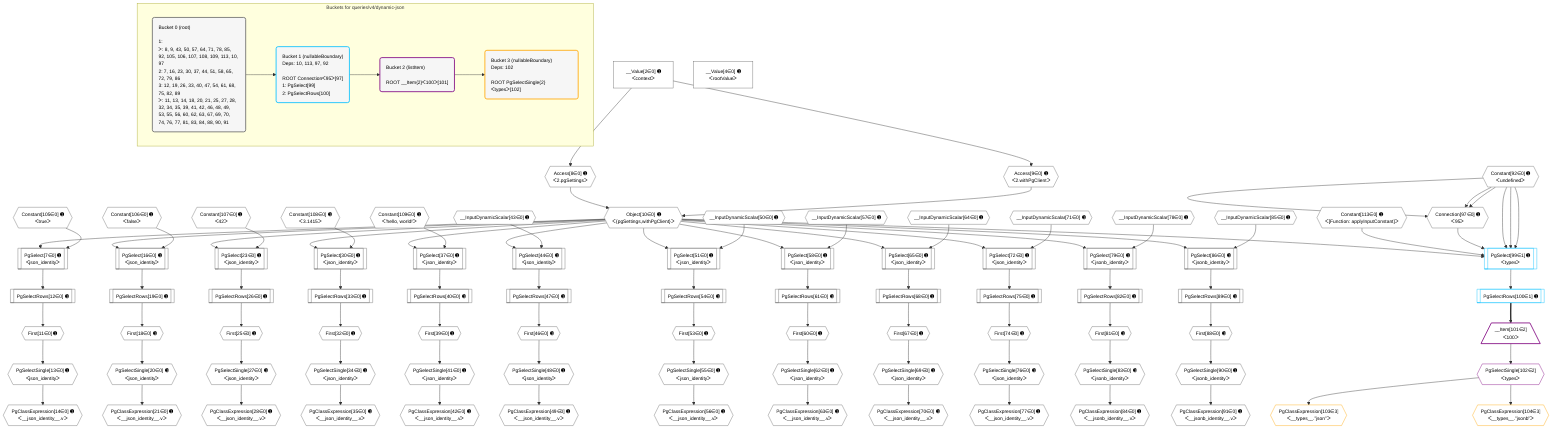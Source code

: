 %%{init: {'themeVariables': { 'fontSize': '12px'}}}%%
graph TD
    classDef path fill:#eee,stroke:#000,color:#000
    classDef plan fill:#fff,stroke-width:1px,color:#000
    classDef itemplan fill:#fff,stroke-width:2px,color:#000
    classDef unbatchedplan fill:#dff,stroke-width:1px,color:#000
    classDef sideeffectplan fill:#fcc,stroke-width:2px,color:#000
    classDef bucket fill:#f6f6f6,color:#000,stroke-width:2px,text-align:left


    %% plan dependencies
    Connection97{{"Connection[97∈0] ➊<br />ᐸ95ᐳ"}}:::plan
    Constant92{{"Constant[92∈0] ➊<br />ᐸundefinedᐳ"}}:::plan
    Constant92 & Constant92 & Constant92 --> Connection97
    PgSelect7[["PgSelect[7∈0] ➊<br />ᐸjson_identityᐳ"]]:::plan
    Object10{{"Object[10∈0] ➊<br />ᐸ{pgSettings,withPgClient}ᐳ"}}:::plan
    Constant105{{"Constant[105∈0] ➊<br />ᐸtrueᐳ"}}:::plan
    Object10 & Constant105 --> PgSelect7
    Access8{{"Access[8∈0] ➊<br />ᐸ2.pgSettingsᐳ"}}:::plan
    Access9{{"Access[9∈0] ➊<br />ᐸ2.withPgClientᐳ"}}:::plan
    Access8 & Access9 --> Object10
    PgSelect16[["PgSelect[16∈0] ➊<br />ᐸjson_identityᐳ"]]:::plan
    Constant106{{"Constant[106∈0] ➊<br />ᐸfalseᐳ"}}:::plan
    Object10 & Constant106 --> PgSelect16
    PgSelect23[["PgSelect[23∈0] ➊<br />ᐸjson_identityᐳ"]]:::plan
    Constant107{{"Constant[107∈0] ➊<br />ᐸ42ᐳ"}}:::plan
    Object10 & Constant107 --> PgSelect23
    PgSelect30[["PgSelect[30∈0] ➊<br />ᐸjson_identityᐳ"]]:::plan
    Constant108{{"Constant[108∈0] ➊<br />ᐸ3.1415ᐳ"}}:::plan
    Object10 & Constant108 --> PgSelect30
    PgSelect37[["PgSelect[37∈0] ➊<br />ᐸjson_identityᐳ"]]:::plan
    Constant109{{"Constant[109∈0] ➊<br />ᐸ'hello, world!'ᐳ"}}:::plan
    Object10 & Constant109 --> PgSelect37
    PgSelect44[["PgSelect[44∈0] ➊<br />ᐸjson_identityᐳ"]]:::plan
    __InputDynamicScalar43{{"__InputDynamicScalar[43∈0] ➊"}}:::plan
    Object10 & __InputDynamicScalar43 --> PgSelect44
    PgSelect51[["PgSelect[51∈0] ➊<br />ᐸjson_identityᐳ"]]:::plan
    __InputDynamicScalar50{{"__InputDynamicScalar[50∈0] ➊"}}:::plan
    Object10 & __InputDynamicScalar50 --> PgSelect51
    PgSelect58[["PgSelect[58∈0] ➊<br />ᐸjson_identityᐳ"]]:::plan
    __InputDynamicScalar57{{"__InputDynamicScalar[57∈0] ➊"}}:::plan
    Object10 & __InputDynamicScalar57 --> PgSelect58
    PgSelect65[["PgSelect[65∈0] ➊<br />ᐸjson_identityᐳ"]]:::plan
    __InputDynamicScalar64{{"__InputDynamicScalar[64∈0] ➊"}}:::plan
    Object10 & __InputDynamicScalar64 --> PgSelect65
    PgSelect72[["PgSelect[72∈0] ➊<br />ᐸjson_identityᐳ"]]:::plan
    __InputDynamicScalar71{{"__InputDynamicScalar[71∈0] ➊"}}:::plan
    Object10 & __InputDynamicScalar71 --> PgSelect72
    PgSelect79[["PgSelect[79∈0] ➊<br />ᐸjsonb_identityᐳ"]]:::plan
    __InputDynamicScalar78{{"__InputDynamicScalar[78∈0] ➊"}}:::plan
    Object10 & __InputDynamicScalar78 --> PgSelect79
    PgSelect86[["PgSelect[86∈0] ➊<br />ᐸjsonb_identityᐳ"]]:::plan
    __InputDynamicScalar85{{"__InputDynamicScalar[85∈0] ➊"}}:::plan
    Object10 & __InputDynamicScalar85 --> PgSelect86
    __Value2["__Value[2∈0] ➊<br />ᐸcontextᐳ"]:::plan
    __Value2 --> Access8
    __Value2 --> Access9
    First11{{"First[11∈0] ➊"}}:::plan
    PgSelectRows12[["PgSelectRows[12∈0] ➊"]]:::plan
    PgSelectRows12 --> First11
    PgSelect7 --> PgSelectRows12
    PgSelectSingle13{{"PgSelectSingle[13∈0] ➊<br />ᐸjson_identityᐳ"}}:::plan
    First11 --> PgSelectSingle13
    PgClassExpression14{{"PgClassExpression[14∈0] ➊<br />ᐸ__json_identity__.vᐳ"}}:::plan
    PgSelectSingle13 --> PgClassExpression14
    First18{{"First[18∈0] ➊"}}:::plan
    PgSelectRows19[["PgSelectRows[19∈0] ➊"]]:::plan
    PgSelectRows19 --> First18
    PgSelect16 --> PgSelectRows19
    PgSelectSingle20{{"PgSelectSingle[20∈0] ➊<br />ᐸjson_identityᐳ"}}:::plan
    First18 --> PgSelectSingle20
    PgClassExpression21{{"PgClassExpression[21∈0] ➊<br />ᐸ__json_identity__.vᐳ"}}:::plan
    PgSelectSingle20 --> PgClassExpression21
    First25{{"First[25∈0] ➊"}}:::plan
    PgSelectRows26[["PgSelectRows[26∈0] ➊"]]:::plan
    PgSelectRows26 --> First25
    PgSelect23 --> PgSelectRows26
    PgSelectSingle27{{"PgSelectSingle[27∈0] ➊<br />ᐸjson_identityᐳ"}}:::plan
    First25 --> PgSelectSingle27
    PgClassExpression28{{"PgClassExpression[28∈0] ➊<br />ᐸ__json_identity__.vᐳ"}}:::plan
    PgSelectSingle27 --> PgClassExpression28
    First32{{"First[32∈0] ➊"}}:::plan
    PgSelectRows33[["PgSelectRows[33∈0] ➊"]]:::plan
    PgSelectRows33 --> First32
    PgSelect30 --> PgSelectRows33
    PgSelectSingle34{{"PgSelectSingle[34∈0] ➊<br />ᐸjson_identityᐳ"}}:::plan
    First32 --> PgSelectSingle34
    PgClassExpression35{{"PgClassExpression[35∈0] ➊<br />ᐸ__json_identity__.vᐳ"}}:::plan
    PgSelectSingle34 --> PgClassExpression35
    First39{{"First[39∈0] ➊"}}:::plan
    PgSelectRows40[["PgSelectRows[40∈0] ➊"]]:::plan
    PgSelectRows40 --> First39
    PgSelect37 --> PgSelectRows40
    PgSelectSingle41{{"PgSelectSingle[41∈0] ➊<br />ᐸjson_identityᐳ"}}:::plan
    First39 --> PgSelectSingle41
    PgClassExpression42{{"PgClassExpression[42∈0] ➊<br />ᐸ__json_identity__.vᐳ"}}:::plan
    PgSelectSingle41 --> PgClassExpression42
    First46{{"First[46∈0] ➊"}}:::plan
    PgSelectRows47[["PgSelectRows[47∈0] ➊"]]:::plan
    PgSelectRows47 --> First46
    PgSelect44 --> PgSelectRows47
    PgSelectSingle48{{"PgSelectSingle[48∈0] ➊<br />ᐸjson_identityᐳ"}}:::plan
    First46 --> PgSelectSingle48
    PgClassExpression49{{"PgClassExpression[49∈0] ➊<br />ᐸ__json_identity__.vᐳ"}}:::plan
    PgSelectSingle48 --> PgClassExpression49
    First53{{"First[53∈0] ➊"}}:::plan
    PgSelectRows54[["PgSelectRows[54∈0] ➊"]]:::plan
    PgSelectRows54 --> First53
    PgSelect51 --> PgSelectRows54
    PgSelectSingle55{{"PgSelectSingle[55∈0] ➊<br />ᐸjson_identityᐳ"}}:::plan
    First53 --> PgSelectSingle55
    PgClassExpression56{{"PgClassExpression[56∈0] ➊<br />ᐸ__json_identity__.vᐳ"}}:::plan
    PgSelectSingle55 --> PgClassExpression56
    First60{{"First[60∈0] ➊"}}:::plan
    PgSelectRows61[["PgSelectRows[61∈0] ➊"]]:::plan
    PgSelectRows61 --> First60
    PgSelect58 --> PgSelectRows61
    PgSelectSingle62{{"PgSelectSingle[62∈0] ➊<br />ᐸjson_identityᐳ"}}:::plan
    First60 --> PgSelectSingle62
    PgClassExpression63{{"PgClassExpression[63∈0] ➊<br />ᐸ__json_identity__.vᐳ"}}:::plan
    PgSelectSingle62 --> PgClassExpression63
    First67{{"First[67∈0] ➊"}}:::plan
    PgSelectRows68[["PgSelectRows[68∈0] ➊"]]:::plan
    PgSelectRows68 --> First67
    PgSelect65 --> PgSelectRows68
    PgSelectSingle69{{"PgSelectSingle[69∈0] ➊<br />ᐸjson_identityᐳ"}}:::plan
    First67 --> PgSelectSingle69
    PgClassExpression70{{"PgClassExpression[70∈0] ➊<br />ᐸ__json_identity__.vᐳ"}}:::plan
    PgSelectSingle69 --> PgClassExpression70
    First74{{"First[74∈0] ➊"}}:::plan
    PgSelectRows75[["PgSelectRows[75∈0] ➊"]]:::plan
    PgSelectRows75 --> First74
    PgSelect72 --> PgSelectRows75
    PgSelectSingle76{{"PgSelectSingle[76∈0] ➊<br />ᐸjson_identityᐳ"}}:::plan
    First74 --> PgSelectSingle76
    PgClassExpression77{{"PgClassExpression[77∈0] ➊<br />ᐸ__json_identity__.vᐳ"}}:::plan
    PgSelectSingle76 --> PgClassExpression77
    First81{{"First[81∈0] ➊"}}:::plan
    PgSelectRows82[["PgSelectRows[82∈0] ➊"]]:::plan
    PgSelectRows82 --> First81
    PgSelect79 --> PgSelectRows82
    PgSelectSingle83{{"PgSelectSingle[83∈0] ➊<br />ᐸjsonb_identityᐳ"}}:::plan
    First81 --> PgSelectSingle83
    PgClassExpression84{{"PgClassExpression[84∈0] ➊<br />ᐸ__jsonb_identity__.vᐳ"}}:::plan
    PgSelectSingle83 --> PgClassExpression84
    First88{{"First[88∈0] ➊"}}:::plan
    PgSelectRows89[["PgSelectRows[89∈0] ➊"]]:::plan
    PgSelectRows89 --> First88
    PgSelect86 --> PgSelectRows89
    PgSelectSingle90{{"PgSelectSingle[90∈0] ➊<br />ᐸjsonb_identityᐳ"}}:::plan
    First88 --> PgSelectSingle90
    PgClassExpression91{{"PgClassExpression[91∈0] ➊<br />ᐸ__jsonb_identity__.vᐳ"}}:::plan
    PgSelectSingle90 --> PgClassExpression91
    __Value4["__Value[4∈0] ➊<br />ᐸrootValueᐳ"]:::plan
    Constant113{{"Constant[113∈0] ➊<br />ᐸ[Function: applyInputConstant]ᐳ"}}:::plan
    PgSelect99[["PgSelect[99∈1] ➊<br />ᐸtypesᐳ"]]:::plan
    Object10 & Constant113 & Connection97 & Constant92 & Constant92 & Constant92 --> PgSelect99
    PgSelectRows100[["PgSelectRows[100∈1] ➊"]]:::plan
    PgSelect99 --> PgSelectRows100
    __Item101[/"__Item[101∈2]<br />ᐸ100ᐳ"\]:::itemplan
    PgSelectRows100 ==> __Item101
    PgSelectSingle102{{"PgSelectSingle[102∈2]<br />ᐸtypesᐳ"}}:::plan
    __Item101 --> PgSelectSingle102
    PgClassExpression103{{"PgClassExpression[103∈3]<br />ᐸ__types__.”json”ᐳ"}}:::plan
    PgSelectSingle102 --> PgClassExpression103
    PgClassExpression104{{"PgClassExpression[104∈3]<br />ᐸ__types__.”jsonb”ᐳ"}}:::plan
    PgSelectSingle102 --> PgClassExpression104

    %% define steps

    subgraph "Buckets for queries/v4/dynamic-json"
    Bucket0("Bucket 0 (root)<br /><br />1: <br />ᐳ: 8, 9, 43, 50, 57, 64, 71, 78, 85, 92, 105, 106, 107, 108, 109, 113, 10, 97<br />2: 7, 16, 23, 30, 37, 44, 51, 58, 65, 72, 79, 86<br />3: 12, 19, 26, 33, 40, 47, 54, 61, 68, 75, 82, 89<br />ᐳ: 11, 13, 14, 18, 20, 21, 25, 27, 28, 32, 34, 35, 39, 41, 42, 46, 48, 49, 53, 55, 56, 60, 62, 63, 67, 69, 70, 74, 76, 77, 81, 83, 84, 88, 90, 91"):::bucket
    classDef bucket0 stroke:#696969
    class Bucket0,__Value2,__Value4,PgSelect7,Access8,Access9,Object10,First11,PgSelectRows12,PgSelectSingle13,PgClassExpression14,PgSelect16,First18,PgSelectRows19,PgSelectSingle20,PgClassExpression21,PgSelect23,First25,PgSelectRows26,PgSelectSingle27,PgClassExpression28,PgSelect30,First32,PgSelectRows33,PgSelectSingle34,PgClassExpression35,PgSelect37,First39,PgSelectRows40,PgSelectSingle41,PgClassExpression42,__InputDynamicScalar43,PgSelect44,First46,PgSelectRows47,PgSelectSingle48,PgClassExpression49,__InputDynamicScalar50,PgSelect51,First53,PgSelectRows54,PgSelectSingle55,PgClassExpression56,__InputDynamicScalar57,PgSelect58,First60,PgSelectRows61,PgSelectSingle62,PgClassExpression63,__InputDynamicScalar64,PgSelect65,First67,PgSelectRows68,PgSelectSingle69,PgClassExpression70,__InputDynamicScalar71,PgSelect72,First74,PgSelectRows75,PgSelectSingle76,PgClassExpression77,__InputDynamicScalar78,PgSelect79,First81,PgSelectRows82,PgSelectSingle83,PgClassExpression84,__InputDynamicScalar85,PgSelect86,First88,PgSelectRows89,PgSelectSingle90,PgClassExpression91,Constant92,Connection97,Constant105,Constant106,Constant107,Constant108,Constant109,Constant113 bucket0
    Bucket1("Bucket 1 (nullableBoundary)<br />Deps: 10, 113, 97, 92<br /><br />ROOT Connectionᐸ95ᐳ[97]<br />1: PgSelect[99]<br />2: PgSelectRows[100]"):::bucket
    classDef bucket1 stroke:#00bfff
    class Bucket1,PgSelect99,PgSelectRows100 bucket1
    Bucket2("Bucket 2 (listItem)<br /><br />ROOT __Item{2}ᐸ100ᐳ[101]"):::bucket
    classDef bucket2 stroke:#7f007f
    class Bucket2,__Item101,PgSelectSingle102 bucket2
    Bucket3("Bucket 3 (nullableBoundary)<br />Deps: 102<br /><br />ROOT PgSelectSingle{2}ᐸtypesᐳ[102]"):::bucket
    classDef bucket3 stroke:#ffa500
    class Bucket3,PgClassExpression103,PgClassExpression104 bucket3
    Bucket0 --> Bucket1
    Bucket1 --> Bucket2
    Bucket2 --> Bucket3
    end